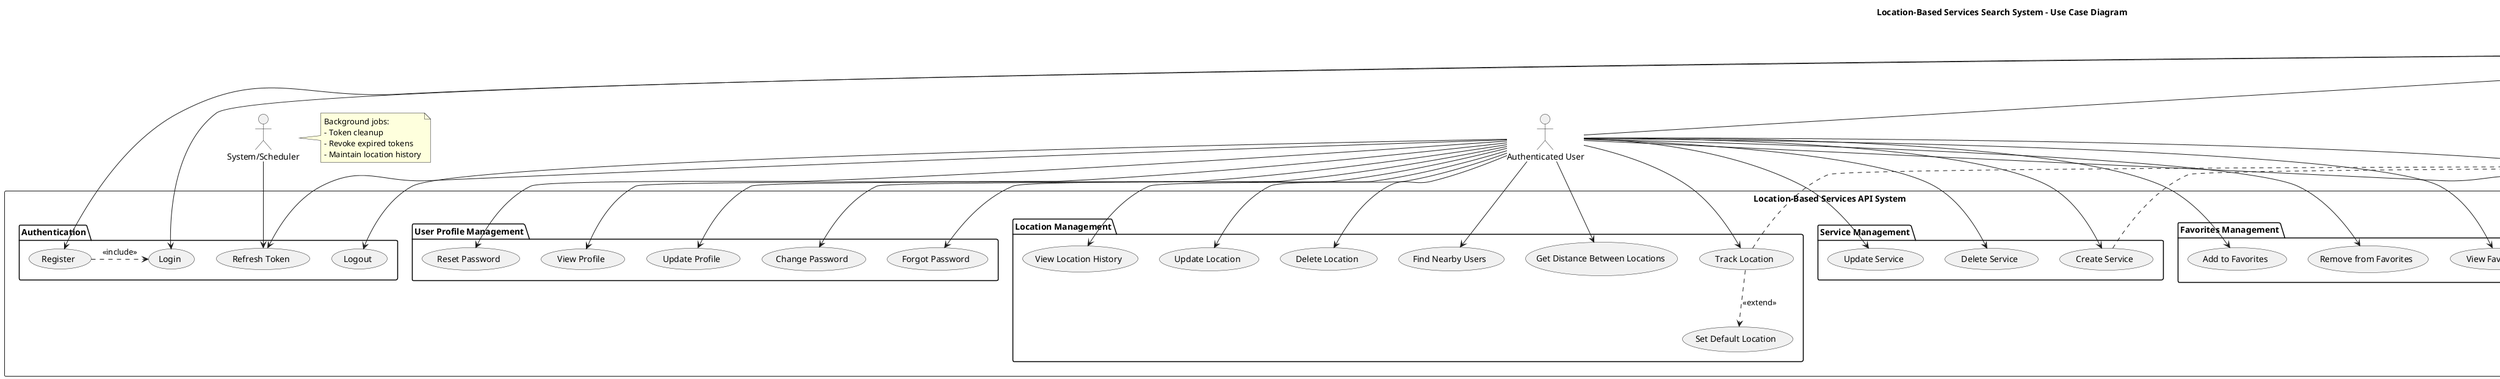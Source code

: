 @startuml Use Case Diagram - Location-Based Services Search System

' Title
title Location-Based Services Search System - Use Case Diagram

' Define actors
actor "Guest User" as Guest
actor "Authenticated User" as User
actor "System/Scheduler" as System

' Extend authenticated user from guest
Guest <|-- User

' System boundary
rectangle "Location-Based Services API System" {

  ' Authentication use cases
  package "Authentication" {
    usecase "Register" as UC_Register
    usecase "Login" as UC_Login
    usecase "Logout" as UC_Logout
    usecase "Refresh Token" as UC_RefreshToken
  }

  ' User Profile use cases
  package "User Profile Management" {
    usecase "View Profile" as UC_ViewProfile
    usecase "Update Profile" as UC_UpdateProfile
    usecase "Change Password" as UC_ChangePassword
    usecase "Forgot Password" as UC_ForgotPassword
    usecase "Reset Password" as UC_ResetPassword
  }

  ' Location use cases
  package "Location Management" {
    usecase "Track Location" as UC_TrackLocation
    usecase "View Location History" as UC_ViewLocationHistory
    usecase "Update Location" as UC_UpdateLocation
    usecase "Delete Location" as UC_DeleteLocation
    usecase "Find Nearby Users" as UC_FindNearbyUsers
    usecase "Get Distance Between Locations" as UC_GetDistance
    usecase "Set Default Location" as UC_SetDefaultLocation
  }

  ' Services use cases
  package "Service Discovery" {
    usecase "Search Services" as UC_SearchServices
    usecase "View Service Details" as UC_ViewServiceDetails
    usecase "Get Nearby Services" as UC_GetNearbyServices
    usecase "Browse Service Types" as UC_BrowseServiceTypes
    usecase "Filter by Service Type" as UC_FilterByServiceType
    usecase "Filter by Rating" as UC_FilterByRating
    usecase "Filter by Tags" as UC_FilterByTags
    usecase "Sort by Distance" as UC_SortByDistance
    usecase "View All Services" as UC_ViewAllServices
  }

  ' Service Management use cases (Admin)
  package "Service Management" {
    usecase "Create Service" as UC_CreateService
    usecase "Update Service" as UC_UpdateService
    usecase "Delete Service" as UC_DeleteService
  }

  ' Favorites use cases
  package "Favorites Management" {
    usecase "Add to Favorites" as UC_AddFavorite
    usecase "Remove from Favorites" as UC_RemoveFavorite
    usecase "View Favorites" as UC_ViewFavorites
    usecase "Filter Favorites by Type" as UC_FilterFavoritesByType
    usecase "Check Favorite Status" as UC_CheckFavoriteStatus
  }
}

' Guest user associations (Public endpoints)
Guest --> UC_Register
Guest --> UC_Login
Guest --> UC_SearchServices
Guest --> UC_ViewServiceDetails
Guest --> UC_GetNearbyServices
Guest --> UC_BrowseServiceTypes
Guest --> UC_ViewAllServices

' Authenticated user associations
User --> UC_Logout
User --> UC_RefreshToken
User --> UC_ViewProfile
User --> UC_UpdateProfile
User --> UC_ChangePassword
User --> UC_ForgotPassword
User --> UC_ResetPassword

User --> UC_TrackLocation
User --> UC_ViewLocationHistory
User --> UC_UpdateLocation
User --> UC_DeleteLocation
User --> UC_FindNearbyUsers
User --> UC_GetDistance

User --> UC_AddFavorite
User --> UC_RemoveFavorite
User --> UC_ViewFavorites
User --> UC_FilterFavoritesByType
User --> UC_CheckFavoriteStatus

User --> UC_CreateService
User --> UC_UpdateService
User --> UC_DeleteService

' Include relationships
UC_SearchServices .> UC_SortByDistance : <<include>>
UC_SearchServices ..> UC_FilterByServiceType : <<extend>>
UC_SearchServices ..> UC_FilterByRating : <<extend>>
UC_SearchServices ..> UC_FilterByTags : <<extend>>

UC_TrackLocation ..> UC_SetDefaultLocation : <<extend>>

UC_Register .> UC_Login : <<include>>

' System/Scheduler associations (Background tasks)
System --> UC_RefreshToken
note right of System
  Background jobs:
  - Token cleanup
  - Revoke expired tokens
  - Maintain location history
end note

' Notes
note right of UC_SearchServices
  Supports spatial queries
  with ST_Distance_Sphere
  and multiple filters
end note

note right of UC_TrackLocation
  Stores location with
  POINT geometry type
  (SRID 4326)
end note

note right of UC_CreateService
  Admin only
  Requires authentication
end note

@enduml
